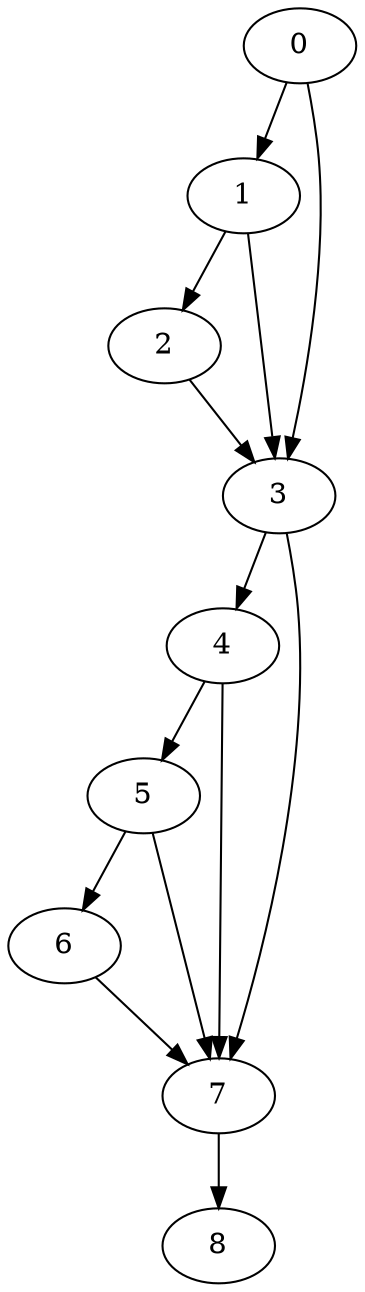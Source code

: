 digraph {
	0
	1
	2
	3
	4
	5
	6
	7
	8
	0 -> 1
	3 -> 4
	5 -> 6
	1 -> 2
	0 -> 3
	1 -> 3
	2 -> 3
	4 -> 5
	3 -> 7
	4 -> 7
	5 -> 7
	6 -> 7
	7 -> 8
}
